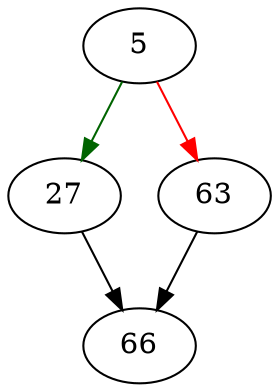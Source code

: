 strict digraph "walEncodeFrame" {
	// Node definitions.
	5 [entry=true];
	27;
	63;
	66;

	// Edge definitions.
	5 -> 27 [
		color=darkgreen
		cond=true
	];
	5 -> 63 [
		color=red
		cond=false
	];
	27 -> 66;
	63 -> 66;
}